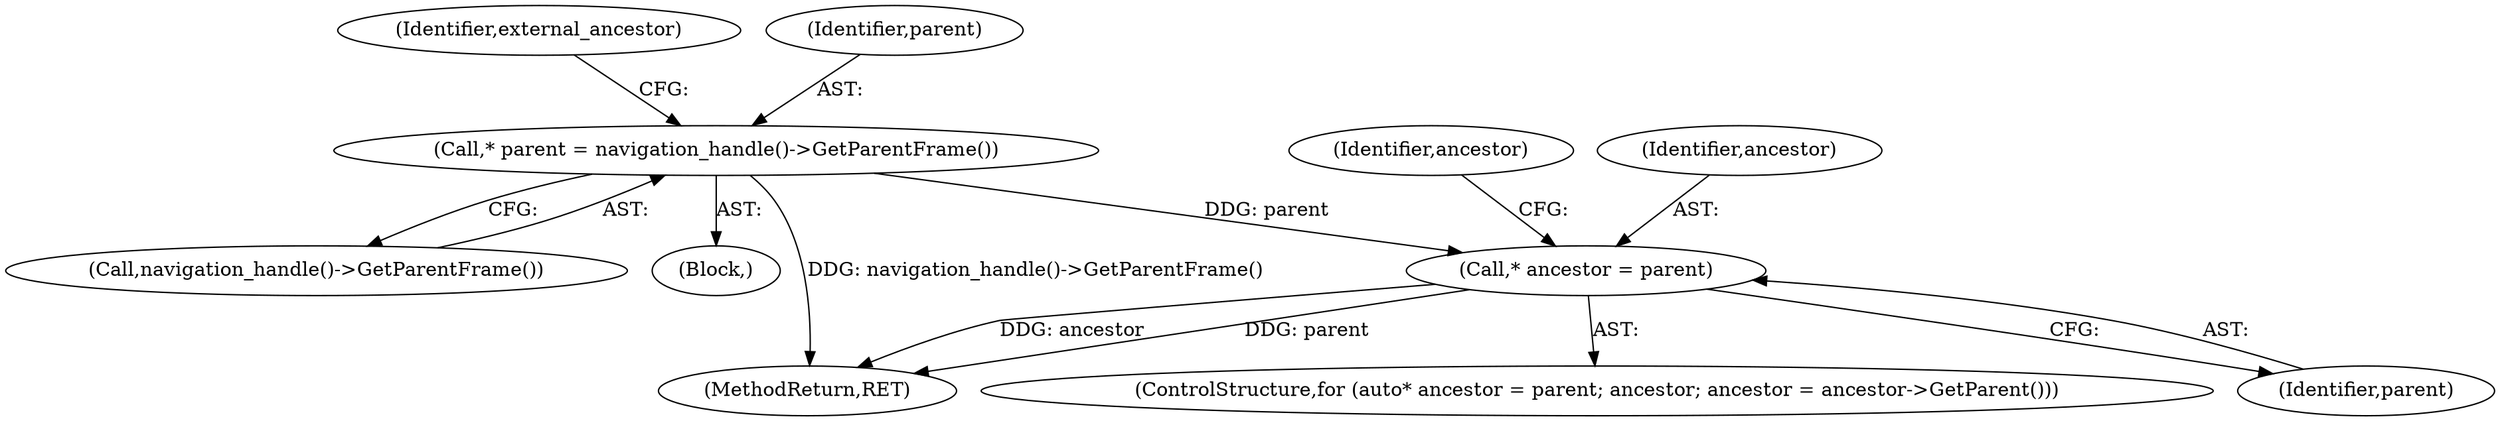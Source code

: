 digraph "0_Chrome_7614790c80996d32a28218f4d1605b0908e9ddf6@pointer" {
"1000289" [label="(Call,* ancestor = parent)"];
"1000280" [label="(Call,* parent = navigation_handle()->GetParentFrame())"];
"1000285" [label="(Identifier,external_ancestor)"];
"1000292" [label="(Identifier,ancestor)"];
"1000348" [label="(MethodReturn,RET)"];
"1000280" [label="(Call,* parent = navigation_handle()->GetParentFrame())"];
"1000287" [label="(ControlStructure,for (auto* ancestor = parent; ancestor; ancestor = ancestor->GetParent()))"];
"1000281" [label="(Identifier,parent)"];
"1000290" [label="(Identifier,ancestor)"];
"1000282" [label="(Call,navigation_handle()->GetParentFrame())"];
"1000108" [label="(Block,)"];
"1000289" [label="(Call,* ancestor = parent)"];
"1000291" [label="(Identifier,parent)"];
"1000289" -> "1000287"  [label="AST: "];
"1000289" -> "1000291"  [label="CFG: "];
"1000290" -> "1000289"  [label="AST: "];
"1000291" -> "1000289"  [label="AST: "];
"1000292" -> "1000289"  [label="CFG: "];
"1000289" -> "1000348"  [label="DDG: parent"];
"1000289" -> "1000348"  [label="DDG: ancestor"];
"1000280" -> "1000289"  [label="DDG: parent"];
"1000280" -> "1000108"  [label="AST: "];
"1000280" -> "1000282"  [label="CFG: "];
"1000281" -> "1000280"  [label="AST: "];
"1000282" -> "1000280"  [label="AST: "];
"1000285" -> "1000280"  [label="CFG: "];
"1000280" -> "1000348"  [label="DDG: navigation_handle()->GetParentFrame()"];
}
